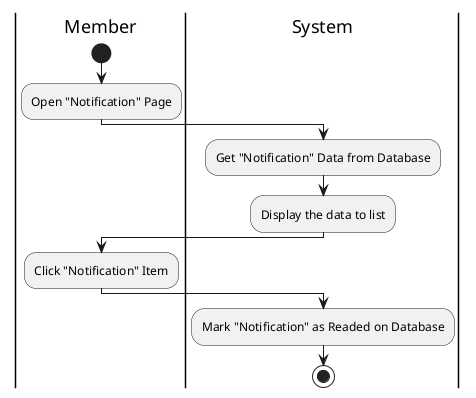@startuml ReadNotification

skinparam ConditionEndStyle hline
skinparam conditionStyle diamond
skinparam Monochrome true
skinparam Shadowing false

|Member|
start
:Open "Notification" Page;

|System|
:Get "Notification" Data from Database;
:Display the data to list;

|Member|
:Click "Notification" Item;

|System|
:Mark "Notification" as Readed on Database;

stop

@enduml